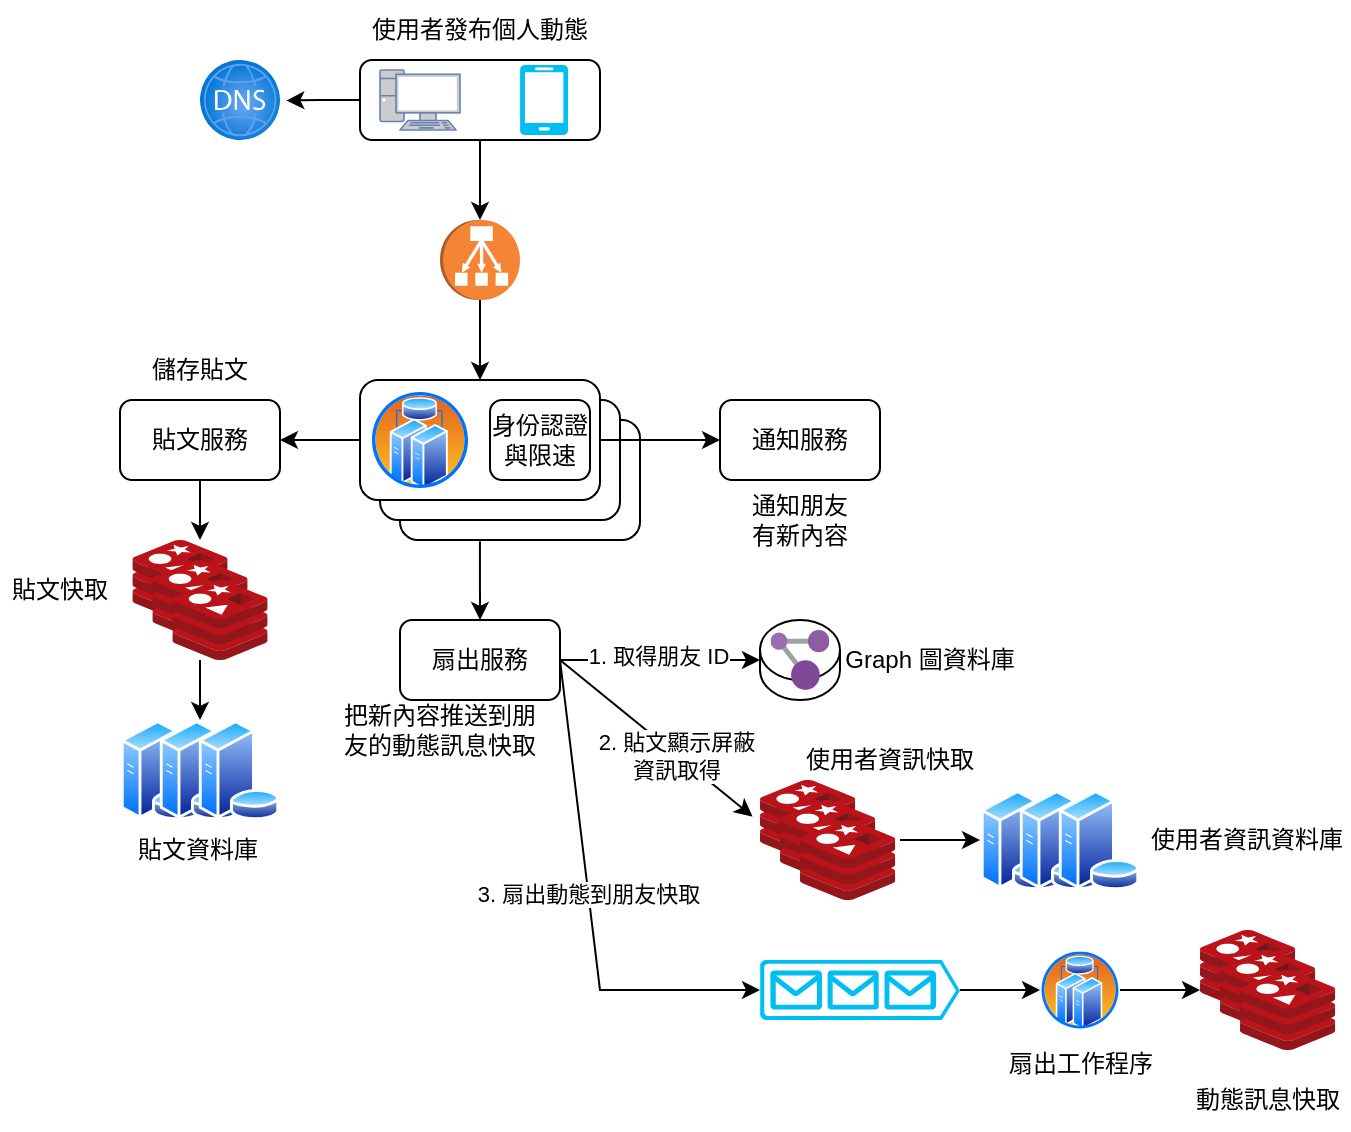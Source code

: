<mxfile version="20.6.2" type="device"><diagram id="JFzqegNivUSVCsxp1gm0" name="第1頁"><mxGraphModel dx="858" dy="578" grid="1" gridSize="10" guides="1" tooltips="1" connect="1" arrows="1" fold="1" page="1" pageScale="1" pageWidth="827" pageHeight="1169" math="0" shadow="0"><root><mxCell id="0"/><mxCell id="1" parent="0"/><mxCell id="OdQ8twB-zbDtNCfYyyM5-37" style="edgeStyle=orthogonalEdgeStyle;rounded=0;orthogonalLoop=1;jettySize=auto;html=1;entryX=0.5;entryY=0;entryDx=0;entryDy=0;exitX=0.333;exitY=1.01;exitDx=0;exitDy=0;exitPerimeter=0;" edge="1" parent="1" source="OdQ8twB-zbDtNCfYyyM5-18" target="OdQ8twB-zbDtNCfYyyM5-36"><mxGeometry relative="1" as="geometry"/></mxCell><mxCell id="OdQ8twB-zbDtNCfYyyM5-18" value="" style="rounded=1;whiteSpace=wrap;html=1;" vertex="1" parent="1"><mxGeometry x="300" y="260" width="120" height="60" as="geometry"/></mxCell><mxCell id="OdQ8twB-zbDtNCfYyyM5-17" value="" style="rounded=1;whiteSpace=wrap;html=1;" vertex="1" parent="1"><mxGeometry x="290" y="250" width="120" height="60" as="geometry"/></mxCell><mxCell id="OdQ8twB-zbDtNCfYyyM5-8" style="edgeStyle=orthogonalEdgeStyle;rounded=0;orthogonalLoop=1;jettySize=auto;html=1;entryX=1.079;entryY=0.507;entryDx=0;entryDy=0;entryPerimeter=0;" edge="1" parent="1" source="OdQ8twB-zbDtNCfYyyM5-2" target="OdQ8twB-zbDtNCfYyyM5-1"><mxGeometry relative="1" as="geometry"/></mxCell><mxCell id="OdQ8twB-zbDtNCfYyyM5-9" style="edgeStyle=orthogonalEdgeStyle;rounded=0;orthogonalLoop=1;jettySize=auto;html=1;entryX=0;entryY=0.5;entryDx=0;entryDy=0;entryPerimeter=0;" edge="1" parent="1" source="OdQ8twB-zbDtNCfYyyM5-2" target="OdQ8twB-zbDtNCfYyyM5-6"><mxGeometry relative="1" as="geometry"/></mxCell><mxCell id="OdQ8twB-zbDtNCfYyyM5-2" value="" style="rounded=1;whiteSpace=wrap;html=1;" vertex="1" parent="1"><mxGeometry x="280" y="80" width="120" height="40" as="geometry"/></mxCell><mxCell id="OdQ8twB-zbDtNCfYyyM5-1" value="" style="aspect=fixed;html=1;points=[];align=center;image;fontSize=12;image=img/lib/azure2/networking/DNS_Zones.svg;" vertex="1" parent="1"><mxGeometry x="200" y="80" width="40" height="40" as="geometry"/></mxCell><mxCell id="OdQ8twB-zbDtNCfYyyM5-3" value="使用者發布個人動態" style="text;html=1;strokeColor=none;fillColor=none;align=center;verticalAlign=middle;whiteSpace=wrap;rounded=0;" vertex="1" parent="1"><mxGeometry x="285" y="50" width="110" height="30" as="geometry"/></mxCell><mxCell id="OdQ8twB-zbDtNCfYyyM5-4" value="" style="fontColor=#0066CC;verticalAlign=top;verticalLabelPosition=bottom;labelPosition=center;align=center;html=1;outlineConnect=0;fillColor=#CCCCCC;strokeColor=#6881B3;gradientColor=none;gradientDirection=north;strokeWidth=2;shape=mxgraph.networks.pc;" vertex="1" parent="1"><mxGeometry x="290" y="85" width="40" height="30" as="geometry"/></mxCell><mxCell id="OdQ8twB-zbDtNCfYyyM5-5" value="" style="verticalLabelPosition=bottom;html=1;verticalAlign=top;align=center;strokeColor=none;fillColor=#00BEF2;shape=mxgraph.azure.mobile;pointerEvents=1;" vertex="1" parent="1"><mxGeometry x="360" y="82.5" width="24" height="35" as="geometry"/></mxCell><mxCell id="OdQ8twB-zbDtNCfYyyM5-19" style="edgeStyle=orthogonalEdgeStyle;rounded=0;orthogonalLoop=1;jettySize=auto;html=1;entryX=0.5;entryY=0;entryDx=0;entryDy=0;" edge="1" parent="1" source="OdQ8twB-zbDtNCfYyyM5-6" target="OdQ8twB-zbDtNCfYyyM5-10"><mxGeometry relative="1" as="geometry"/></mxCell><mxCell id="OdQ8twB-zbDtNCfYyyM5-6" value="" style="outlineConnect=0;dashed=0;verticalLabelPosition=bottom;verticalAlign=top;align=center;html=1;shape=mxgraph.aws3.classic_load_balancer;fillColor=#F58534;gradientColor=none;rotation=90;" vertex="1" parent="1"><mxGeometry x="320" y="160" width="40" height="40" as="geometry"/></mxCell><mxCell id="OdQ8twB-zbDtNCfYyyM5-21" style="edgeStyle=orthogonalEdgeStyle;rounded=0;orthogonalLoop=1;jettySize=auto;html=1;exitX=1;exitY=0.5;exitDx=0;exitDy=0;entryX=0;entryY=0.5;entryDx=0;entryDy=0;" edge="1" parent="1" source="OdQ8twB-zbDtNCfYyyM5-10" target="OdQ8twB-zbDtNCfYyyM5-20"><mxGeometry relative="1" as="geometry"/></mxCell><mxCell id="OdQ8twB-zbDtNCfYyyM5-68" style="edgeStyle=orthogonalEdgeStyle;rounded=0;orthogonalLoop=1;jettySize=auto;html=1;entryX=1;entryY=0.5;entryDx=0;entryDy=0;" edge="1" parent="1" source="OdQ8twB-zbDtNCfYyyM5-10" target="OdQ8twB-zbDtNCfYyyM5-23"><mxGeometry relative="1" as="geometry"/></mxCell><mxCell id="OdQ8twB-zbDtNCfYyyM5-10" value="" style="rounded=1;whiteSpace=wrap;html=1;" vertex="1" parent="1"><mxGeometry x="280" y="240" width="120" height="60" as="geometry"/></mxCell><mxCell id="OdQ8twB-zbDtNCfYyyM5-11" value="" style="aspect=fixed;perimeter=ellipsePerimeter;html=1;align=center;shadow=0;dashed=0;spacingTop=3;image;image=img/lib/active_directory/cluster_server.svg;" vertex="1" parent="1"><mxGeometry x="285" y="245" width="50" height="50" as="geometry"/></mxCell><mxCell id="OdQ8twB-zbDtNCfYyyM5-12" value="身份認證&lt;br&gt;與限速" style="rounded=1;whiteSpace=wrap;html=1;" vertex="1" parent="1"><mxGeometry x="345" y="250" width="50" height="40" as="geometry"/></mxCell><mxCell id="OdQ8twB-zbDtNCfYyyM5-20" value="通知服務" style="rounded=1;whiteSpace=wrap;html=1;" vertex="1" parent="1"><mxGeometry x="460" y="250" width="80" height="40" as="geometry"/></mxCell><mxCell id="OdQ8twB-zbDtNCfYyyM5-22" value="通知朋友有新內容" style="text;html=1;strokeColor=none;fillColor=none;align=center;verticalAlign=middle;whiteSpace=wrap;rounded=0;" vertex="1" parent="1"><mxGeometry x="470" y="295" width="60" height="30" as="geometry"/></mxCell><mxCell id="OdQ8twB-zbDtNCfYyyM5-32" style="edgeStyle=orthogonalEdgeStyle;rounded=0;orthogonalLoop=1;jettySize=auto;html=1;entryX=0.71;entryY=0;entryDx=0;entryDy=0;entryPerimeter=0;" edge="1" parent="1" source="OdQ8twB-zbDtNCfYyyM5-23" target="OdQ8twB-zbDtNCfYyyM5-25"><mxGeometry relative="1" as="geometry"/></mxCell><mxCell id="OdQ8twB-zbDtNCfYyyM5-23" value="貼文服務" style="rounded=1;whiteSpace=wrap;html=1;" vertex="1" parent="1"><mxGeometry x="160" y="250" width="80" height="40" as="geometry"/></mxCell><mxCell id="OdQ8twB-zbDtNCfYyyM5-24" value="儲存貼文" style="text;html=1;strokeColor=none;fillColor=none;align=center;verticalAlign=middle;whiteSpace=wrap;rounded=0;" vertex="1" parent="1"><mxGeometry x="170" y="220" width="60" height="30" as="geometry"/></mxCell><mxCell id="OdQ8twB-zbDtNCfYyyM5-25" value="" style="sketch=0;aspect=fixed;html=1;points=[];align=center;image;fontSize=12;image=img/lib/mscae/Cache_Redis_Product.svg;" vertex="1" parent="1"><mxGeometry x="166.19" y="320" width="47.62" height="40" as="geometry"/></mxCell><mxCell id="OdQ8twB-zbDtNCfYyyM5-26" value="" style="sketch=0;aspect=fixed;html=1;points=[];align=center;image;fontSize=12;image=img/lib/mscae/Cache_Redis_Product.svg;" vertex="1" parent="1"><mxGeometry x="176.19" y="330" width="47.62" height="40" as="geometry"/></mxCell><mxCell id="OdQ8twB-zbDtNCfYyyM5-27" value="" style="sketch=0;aspect=fixed;html=1;points=[];align=center;image;fontSize=12;image=img/lib/mscae/Cache_Redis_Product.svg;" vertex="1" parent="1"><mxGeometry x="186.19" y="340" width="47.62" height="40" as="geometry"/></mxCell><mxCell id="OdQ8twB-zbDtNCfYyyM5-28" value="" style="aspect=fixed;perimeter=ellipsePerimeter;html=1;align=center;shadow=0;dashed=0;spacingTop=3;image;image=img/lib/active_directory/database_server.svg;" vertex="1" parent="1"><mxGeometry x="160" y="410" width="41" height="50" as="geometry"/></mxCell><mxCell id="OdQ8twB-zbDtNCfYyyM5-29" value="" style="aspect=fixed;perimeter=ellipsePerimeter;html=1;align=center;shadow=0;dashed=0;spacingTop=3;image;image=img/lib/active_directory/database_server.svg;" vertex="1" parent="1"><mxGeometry x="179.5" y="410" width="41" height="50" as="geometry"/></mxCell><mxCell id="OdQ8twB-zbDtNCfYyyM5-30" value="" style="aspect=fixed;perimeter=ellipsePerimeter;html=1;align=center;shadow=0;dashed=0;spacingTop=3;image;image=img/lib/active_directory/database_server.svg;" vertex="1" parent="1"><mxGeometry x="199" y="410" width="41" height="50" as="geometry"/></mxCell><mxCell id="OdQ8twB-zbDtNCfYyyM5-35" style="edgeStyle=orthogonalEdgeStyle;rounded=0;orthogonalLoop=1;jettySize=auto;html=1;entryX=0.5;entryY=0;entryDx=0;entryDy=0;" edge="1" parent="1" target="OdQ8twB-zbDtNCfYyyM5-29"><mxGeometry relative="1" as="geometry"><mxPoint x="200" y="380" as="sourcePoint"/><mxPoint x="210.0" y="330" as="targetPoint"/></mxGeometry></mxCell><mxCell id="OdQ8twB-zbDtNCfYyyM5-45" style="edgeStyle=orthogonalEdgeStyle;rounded=0;orthogonalLoop=1;jettySize=auto;html=1;entryX=0;entryY=0.5;entryDx=0;entryDy=0;entryPerimeter=0;" edge="1" parent="1" source="OdQ8twB-zbDtNCfYyyM5-36" target="OdQ8twB-zbDtNCfYyyM5-43"><mxGeometry relative="1" as="geometry"/></mxCell><mxCell id="OdQ8twB-zbDtNCfYyyM5-46" value="1. 取得朋友 ID" style="edgeLabel;html=1;align=center;verticalAlign=middle;resizable=0;points=[];" vertex="1" connectable="0" parent="OdQ8twB-zbDtNCfYyyM5-45"><mxGeometry x="-0.034" y="2" relative="1" as="geometry"><mxPoint as="offset"/></mxGeometry></mxCell><mxCell id="OdQ8twB-zbDtNCfYyyM5-36" value="扇出服務" style="rounded=1;whiteSpace=wrap;html=1;" vertex="1" parent="1"><mxGeometry x="300" y="360" width="80" height="40" as="geometry"/></mxCell><mxCell id="OdQ8twB-zbDtNCfYyyM5-38" value="把新內容推送到朋友的動態訊息快取" style="text;html=1;strokeColor=none;fillColor=none;align=center;verticalAlign=middle;whiteSpace=wrap;rounded=0;" vertex="1" parent="1"><mxGeometry x="270" y="400" width="100" height="30" as="geometry"/></mxCell><mxCell id="OdQ8twB-zbDtNCfYyyM5-43" value="" style="shape=cylinder3;whiteSpace=wrap;html=1;boundedLbl=1;backgroundOutline=1;size=15;" vertex="1" parent="1"><mxGeometry x="480" y="360" width="40" height="40" as="geometry"/></mxCell><mxCell id="OdQ8twB-zbDtNCfYyyM5-41" value="" style="sketch=0;aspect=fixed;html=1;points=[];align=center;image;fontSize=12;image=img/lib/mscae/Resource_Graph_Explorer.svg;" vertex="1" parent="1"><mxGeometry x="485.3" y="365" width="29.4" height="30" as="geometry"/></mxCell><mxCell id="OdQ8twB-zbDtNCfYyyM5-44" value="Graph 圖資料庫" style="text;html=1;strokeColor=none;fillColor=none;align=center;verticalAlign=middle;whiteSpace=wrap;rounded=0;" vertex="1" parent="1"><mxGeometry x="520" y="365" width="90" height="30" as="geometry"/></mxCell><mxCell id="OdQ8twB-zbDtNCfYyyM5-47" value="" style="sketch=0;aspect=fixed;html=1;points=[];align=center;image;fontSize=12;image=img/lib/mscae/Cache_Redis_Product.svg;" vertex="1" parent="1"><mxGeometry x="480" y="440" width="47.62" height="40" as="geometry"/></mxCell><mxCell id="OdQ8twB-zbDtNCfYyyM5-48" value="" style="sketch=0;aspect=fixed;html=1;points=[];align=center;image;fontSize=12;image=img/lib/mscae/Cache_Redis_Product.svg;" vertex="1" parent="1"><mxGeometry x="490" y="450" width="47.62" height="40" as="geometry"/></mxCell><mxCell id="OdQ8twB-zbDtNCfYyyM5-49" value="" style="sketch=0;aspect=fixed;html=1;points=[];align=center;image;fontSize=12;image=img/lib/mscae/Cache_Redis_Product.svg;" vertex="1" parent="1"><mxGeometry x="500" y="460" width="47.62" height="40" as="geometry"/></mxCell><mxCell id="OdQ8twB-zbDtNCfYyyM5-50" value="" style="aspect=fixed;perimeter=ellipsePerimeter;html=1;align=center;shadow=0;dashed=0;spacingTop=3;image;image=img/lib/active_directory/database_server.svg;" vertex="1" parent="1"><mxGeometry x="590" y="445" width="41" height="50" as="geometry"/></mxCell><mxCell id="OdQ8twB-zbDtNCfYyyM5-51" value="" style="aspect=fixed;perimeter=ellipsePerimeter;html=1;align=center;shadow=0;dashed=0;spacingTop=3;image;image=img/lib/active_directory/database_server.svg;" vertex="1" parent="1"><mxGeometry x="609.5" y="445" width="41" height="50" as="geometry"/></mxCell><mxCell id="OdQ8twB-zbDtNCfYyyM5-52" value="" style="aspect=fixed;perimeter=ellipsePerimeter;html=1;align=center;shadow=0;dashed=0;spacingTop=3;image;image=img/lib/active_directory/database_server.svg;" vertex="1" parent="1"><mxGeometry x="629" y="445" width="41" height="50" as="geometry"/></mxCell><mxCell id="OdQ8twB-zbDtNCfYyyM5-54" value="" style="endArrow=classic;html=1;rounded=0;entryX=-0.078;entryY=0.457;entryDx=0;entryDy=0;entryPerimeter=0;" edge="1" parent="1" target="OdQ8twB-zbDtNCfYyyM5-47"><mxGeometry width="50" height="50" relative="1" as="geometry"><mxPoint x="380" y="380" as="sourcePoint"/><mxPoint x="430" y="480" as="targetPoint"/></mxGeometry></mxCell><mxCell id="OdQ8twB-zbDtNCfYyyM5-55" value="2. 貼文顯示屏蔽&lt;br&gt;資訊取得" style="edgeLabel;html=1;align=center;verticalAlign=middle;resizable=0;points=[];" vertex="1" connectable="0" parent="OdQ8twB-zbDtNCfYyyM5-54"><mxGeometry x="0.206" y="-1" relative="1" as="geometry"><mxPoint as="offset"/></mxGeometry></mxCell><mxCell id="OdQ8twB-zbDtNCfYyyM5-56" value="" style="endArrow=classic;html=1;rounded=0;entryX=0;entryY=0.5;entryDx=0;entryDy=0;" edge="1" parent="1" target="OdQ8twB-zbDtNCfYyyM5-50"><mxGeometry width="50" height="50" relative="1" as="geometry"><mxPoint x="550" y="470" as="sourcePoint"/><mxPoint x="390" y="480" as="targetPoint"/></mxGeometry></mxCell><mxCell id="OdQ8twB-zbDtNCfYyyM5-60" style="edgeStyle=orthogonalEdgeStyle;rounded=0;orthogonalLoop=1;jettySize=auto;html=1;entryX=0;entryY=0.5;entryDx=0;entryDy=0;" edge="1" parent="1" source="OdQ8twB-zbDtNCfYyyM5-57" target="OdQ8twB-zbDtNCfYyyM5-59"><mxGeometry relative="1" as="geometry"><mxPoint x="610" y="545" as="targetPoint"/></mxGeometry></mxCell><mxCell id="OdQ8twB-zbDtNCfYyyM5-57" value="" style="verticalLabelPosition=bottom;html=1;verticalAlign=top;align=center;strokeColor=none;fillColor=#00BEF2;shape=mxgraph.azure.queue_generic;pointerEvents=1;" vertex="1" parent="1"><mxGeometry x="480" y="530" width="100" height="30" as="geometry"/></mxCell><mxCell id="OdQ8twB-zbDtNCfYyyM5-58" value="" style="endArrow=classic;html=1;rounded=0;exitX=1;exitY=0.5;exitDx=0;exitDy=0;entryX=0;entryY=0.5;entryDx=0;entryDy=0;entryPerimeter=0;" edge="1" parent="1" source="OdQ8twB-zbDtNCfYyyM5-36" target="OdQ8twB-zbDtNCfYyyM5-57"><mxGeometry width="50" height="50" relative="1" as="geometry"><mxPoint x="370" y="560" as="sourcePoint"/><mxPoint x="420" y="510" as="targetPoint"/><Array as="points"><mxPoint x="400" y="545"/></Array></mxGeometry></mxCell><mxCell id="OdQ8twB-zbDtNCfYyyM5-67" value="3. 扇出動態到朋友快取" style="edgeLabel;html=1;align=center;verticalAlign=middle;resizable=0;points=[];" vertex="1" connectable="0" parent="OdQ8twB-zbDtNCfYyyM5-58"><mxGeometry x="-0.043" relative="1" as="geometry"><mxPoint as="offset"/></mxGeometry></mxCell><mxCell id="OdQ8twB-zbDtNCfYyyM5-66" style="edgeStyle=orthogonalEdgeStyle;rounded=0;orthogonalLoop=1;jettySize=auto;html=1;entryX=0;entryY=0.75;entryDx=0;entryDy=0;entryPerimeter=0;" edge="1" parent="1" source="OdQ8twB-zbDtNCfYyyM5-59" target="OdQ8twB-zbDtNCfYyyM5-62"><mxGeometry relative="1" as="geometry"/></mxCell><mxCell id="OdQ8twB-zbDtNCfYyyM5-59" value="扇出工作程序" style="aspect=fixed;perimeter=ellipsePerimeter;html=1;align=center;shadow=0;dashed=0;spacingTop=3;image;image=img/lib/active_directory/cluster_server.svg;" vertex="1" parent="1"><mxGeometry x="620" y="525" width="40" height="40" as="geometry"/></mxCell><mxCell id="OdQ8twB-zbDtNCfYyyM5-62" value="" style="sketch=0;aspect=fixed;html=1;points=[];align=center;image;fontSize=12;image=img/lib/mscae/Cache_Redis_Product.svg;" vertex="1" parent="1"><mxGeometry x="700" y="515" width="47.62" height="40" as="geometry"/></mxCell><mxCell id="OdQ8twB-zbDtNCfYyyM5-63" value="" style="sketch=0;aspect=fixed;html=1;points=[];align=center;image;fontSize=12;image=img/lib/mscae/Cache_Redis_Product.svg;" vertex="1" parent="1"><mxGeometry x="710" y="525" width="47.62" height="40" as="geometry"/></mxCell><mxCell id="OdQ8twB-zbDtNCfYyyM5-64" value="" style="sketch=0;aspect=fixed;html=1;points=[];align=center;image;fontSize=12;image=img/lib/mscae/Cache_Redis_Product.svg;" vertex="1" parent="1"><mxGeometry x="720" y="535" width="47.62" height="40" as="geometry"/></mxCell><mxCell id="OdQ8twB-zbDtNCfYyyM5-69" value="貼文快取" style="text;html=1;strokeColor=none;fillColor=none;align=center;verticalAlign=middle;whiteSpace=wrap;rounded=0;" vertex="1" parent="1"><mxGeometry x="100" y="330" width="60" height="30" as="geometry"/></mxCell><mxCell id="OdQ8twB-zbDtNCfYyyM5-70" value="貼文資料庫" style="text;html=1;strokeColor=none;fillColor=none;align=center;verticalAlign=middle;whiteSpace=wrap;rounded=0;" vertex="1" parent="1"><mxGeometry x="163.81" y="460" width="70" height="30" as="geometry"/></mxCell><mxCell id="OdQ8twB-zbDtNCfYyyM5-71" value="動態訊息快取" style="text;html=1;strokeColor=none;fillColor=none;align=center;verticalAlign=middle;whiteSpace=wrap;rounded=0;" vertex="1" parent="1"><mxGeometry x="694.06" y="585" width="79.5" height="30" as="geometry"/></mxCell><mxCell id="OdQ8twB-zbDtNCfYyyM5-72" value="使用者資訊快取" style="text;html=1;strokeColor=none;fillColor=none;align=center;verticalAlign=middle;whiteSpace=wrap;rounded=0;" vertex="1" parent="1"><mxGeometry x="500" y="415" width="89.5" height="30" as="geometry"/></mxCell><mxCell id="OdQ8twB-zbDtNCfYyyM5-73" value="使用者資訊資料庫" style="text;html=1;strokeColor=none;fillColor=none;align=center;verticalAlign=middle;whiteSpace=wrap;rounded=0;" vertex="1" parent="1"><mxGeometry x="673.34" y="455" width="100.94" height="30" as="geometry"/></mxCell></root></mxGraphModel></diagram></mxfile>